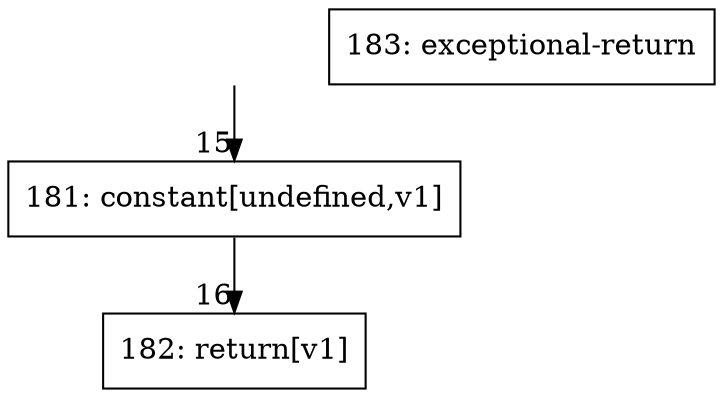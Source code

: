 digraph {
rankdir="TD"
BB_entry2[shape=none,label=""];
BB_entry2 -> BB15 [tailport=s, headport=n, headlabel="    15"]
BB15 [shape=record label="{181: constant[undefined,v1]}" ] 
BB15 -> BB16 [tailport=s, headport=n, headlabel="      16"]
BB16 [shape=record label="{182: return[v1]}" ] 
BB17 [shape=record label="{183: exceptional-return}" ] 
//#$~ 79
}
